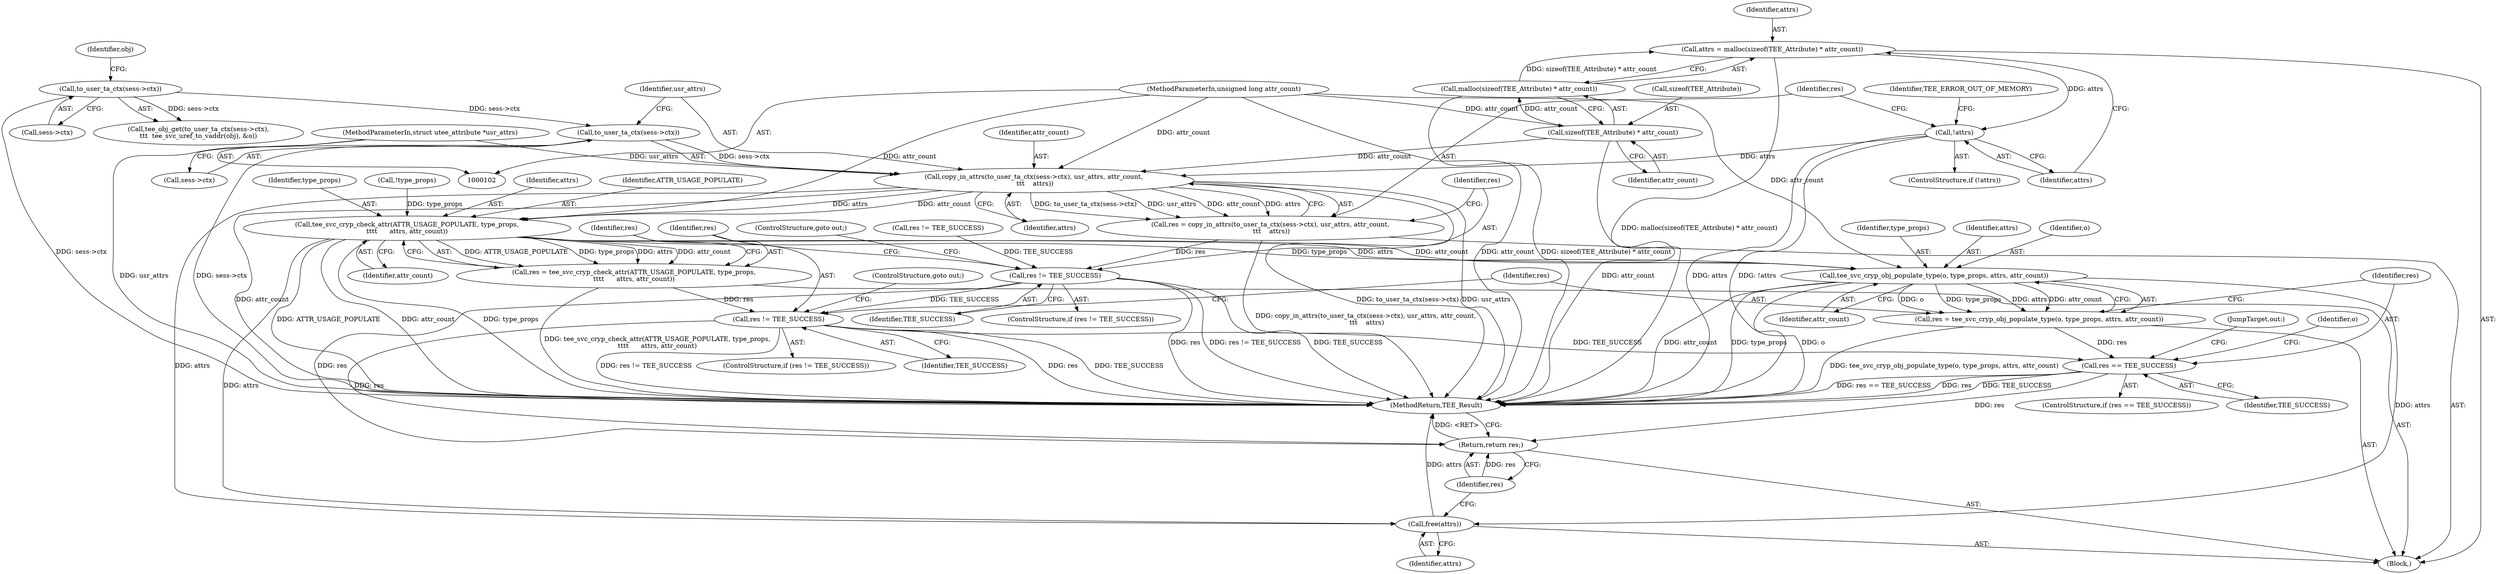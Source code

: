 digraph "1_optee_os_b60e1cee406a1ff521145ab9534370dfb85dd592@API" {
"1000194" [label="(Call,copy_in_attrs(to_user_ta_ctx(sess->ctx), usr_attrs, attr_count,\n \t\t\t    attrs))"];
"1000195" [label="(Call,to_user_ta_ctx(sess->ctx))"];
"1000129" [label="(Call,to_user_ta_ctx(sess->ctx))"];
"1000104" [label="(MethodParameterIn,struct utee_attribute *usr_attrs)"];
"1000183" [label="(Call,sizeof(TEE_Attribute) * attr_count)"];
"1000105" [label="(MethodParameterIn,unsigned long attr_count)"];
"1000188" [label="(Call,!attrs)"];
"1000180" [label="(Call,attrs = malloc(sizeof(TEE_Attribute) * attr_count))"];
"1000182" [label="(Call,malloc(sizeof(TEE_Attribute) * attr_count))"];
"1000192" [label="(Call,res = copy_in_attrs(to_user_ta_ctx(sess->ctx), usr_attrs, attr_count,\n \t\t\t    attrs))"];
"1000203" [label="(Call,res != TEE_SUCCESS)"];
"1000215" [label="(Call,res != TEE_SUCCESS)"];
"1000227" [label="(Call,res == TEE_SUCCESS)"];
"1000240" [label="(Return,return res;)"];
"1000209" [label="(Call,tee_svc_cryp_check_attr(ATTR_USAGE_POPULATE, type_props,\n\t\t\t\t      attrs, attr_count))"];
"1000207" [label="(Call,res = tee_svc_cryp_check_attr(ATTR_USAGE_POPULATE, type_props,\n\t\t\t\t      attrs, attr_count))"];
"1000221" [label="(Call,tee_svc_cryp_obj_populate_type(o, type_props, attrs, attr_count))"];
"1000219" [label="(Call,res = tee_svc_cryp_obj_populate_type(o, type_props, attrs, attr_count))"];
"1000238" [label="(Call,free(attrs))"];
"1000199" [label="(Identifier,usr_attrs)"];
"1000202" [label="(ControlStructure,if (res != TEE_SUCCESS))"];
"1000128" [label="(Call,tee_obj_get(to_user_ta_ctx(sess->ctx),\n\t\t\t  tee_svc_uref_to_vaddr(obj), &o))"];
"1000182" [label="(Call,malloc(sizeof(TEE_Attribute) * attr_count))"];
"1000208" [label="(Identifier,res)"];
"1000238" [label="(Call,free(attrs))"];
"1000212" [label="(Identifier,attrs)"];
"1000241" [label="(Identifier,res)"];
"1000220" [label="(Identifier,res)"];
"1000227" [label="(Call,res == TEE_SUCCESS)"];
"1000223" [label="(Identifier,type_props)"];
"1000210" [label="(Identifier,ATTR_USAGE_POPULATE)"];
"1000106" [label="(Block,)"];
"1000207" [label="(Call,res = tee_svc_cryp_check_attr(ATTR_USAGE_POPULATE, type_props,\n\t\t\t\t      attrs, attr_count))"];
"1000224" [label="(Identifier,attrs)"];
"1000194" [label="(Call,copy_in_attrs(to_user_ta_ctx(sess->ctx), usr_attrs, attr_count,\n \t\t\t    attrs))"];
"1000184" [label="(Call,sizeof(TEE_Attribute))"];
"1000189" [label="(Identifier,attrs)"];
"1000214" [label="(ControlStructure,if (res != TEE_SUCCESS))"];
"1000130" [label="(Call,sess->ctx)"];
"1000225" [label="(Identifier,attr_count)"];
"1000233" [label="(Identifier,o)"];
"1000239" [label="(Identifier,attrs)"];
"1000213" [label="(Identifier,attr_count)"];
"1000218" [label="(ControlStructure,goto out;)"];
"1000228" [label="(Identifier,res)"];
"1000187" [label="(ControlStructure,if (!attrs))"];
"1000215" [label="(Call,res != TEE_SUCCESS)"];
"1000216" [label="(Identifier,res)"];
"1000191" [label="(Identifier,TEE_ERROR_OUT_OF_MEMORY)"];
"1000219" [label="(Call,res = tee_svc_cryp_obj_populate_type(o, type_props, attrs, attr_count))"];
"1000222" [label="(Identifier,o)"];
"1000196" [label="(Call,sess->ctx)"];
"1000203" [label="(Call,res != TEE_SUCCESS)"];
"1000237" [label="(JumpTarget,out:)"];
"1000211" [label="(Identifier,type_props)"];
"1000176" [label="(Call,!type_props)"];
"1000193" [label="(Identifier,res)"];
"1000188" [label="(Call,!attrs)"];
"1000204" [label="(Identifier,res)"];
"1000105" [label="(MethodParameterIn,unsigned long attr_count)"];
"1000134" [label="(Identifier,obj)"];
"1000192" [label="(Call,res = copy_in_attrs(to_user_ta_ctx(sess->ctx), usr_attrs, attr_count,\n \t\t\t    attrs))"];
"1000240" [label="(Return,return res;)"];
"1000217" [label="(Identifier,TEE_SUCCESS)"];
"1000221" [label="(Call,tee_svc_cryp_obj_populate_type(o, type_props, attrs, attr_count))"];
"1000183" [label="(Call,sizeof(TEE_Attribute) * attr_count)"];
"1000104" [label="(MethodParameterIn,struct utee_attribute *usr_attrs)"];
"1000129" [label="(Call,to_user_ta_ctx(sess->ctx))"];
"1000180" [label="(Call,attrs = malloc(sizeof(TEE_Attribute) * attr_count))"];
"1000226" [label="(ControlStructure,if (res == TEE_SUCCESS))"];
"1000201" [label="(Identifier,attrs)"];
"1000200" [label="(Identifier,attr_count)"];
"1000242" [label="(MethodReturn,TEE_Result)"];
"1000205" [label="(Identifier,TEE_SUCCESS)"];
"1000229" [label="(Identifier,TEE_SUCCESS)"];
"1000206" [label="(ControlStructure,goto out;)"];
"1000195" [label="(Call,to_user_ta_ctx(sess->ctx))"];
"1000181" [label="(Identifier,attrs)"];
"1000209" [label="(Call,tee_svc_cryp_check_attr(ATTR_USAGE_POPULATE, type_props,\n\t\t\t\t      attrs, attr_count))"];
"1000138" [label="(Call,res != TEE_SUCCESS)"];
"1000186" [label="(Identifier,attr_count)"];
"1000194" -> "1000192"  [label="AST: "];
"1000194" -> "1000201"  [label="CFG: "];
"1000195" -> "1000194"  [label="AST: "];
"1000199" -> "1000194"  [label="AST: "];
"1000200" -> "1000194"  [label="AST: "];
"1000201" -> "1000194"  [label="AST: "];
"1000192" -> "1000194"  [label="CFG: "];
"1000194" -> "1000242"  [label="DDG: usr_attrs"];
"1000194" -> "1000242"  [label="DDG: attr_count"];
"1000194" -> "1000242"  [label="DDG: to_user_ta_ctx(sess->ctx)"];
"1000194" -> "1000192"  [label="DDG: to_user_ta_ctx(sess->ctx)"];
"1000194" -> "1000192"  [label="DDG: usr_attrs"];
"1000194" -> "1000192"  [label="DDG: attr_count"];
"1000194" -> "1000192"  [label="DDG: attrs"];
"1000195" -> "1000194"  [label="DDG: sess->ctx"];
"1000104" -> "1000194"  [label="DDG: usr_attrs"];
"1000183" -> "1000194"  [label="DDG: attr_count"];
"1000105" -> "1000194"  [label="DDG: attr_count"];
"1000188" -> "1000194"  [label="DDG: attrs"];
"1000194" -> "1000209"  [label="DDG: attrs"];
"1000194" -> "1000209"  [label="DDG: attr_count"];
"1000194" -> "1000238"  [label="DDG: attrs"];
"1000195" -> "1000196"  [label="CFG: "];
"1000196" -> "1000195"  [label="AST: "];
"1000199" -> "1000195"  [label="CFG: "];
"1000195" -> "1000242"  [label="DDG: sess->ctx"];
"1000129" -> "1000195"  [label="DDG: sess->ctx"];
"1000129" -> "1000128"  [label="AST: "];
"1000129" -> "1000130"  [label="CFG: "];
"1000130" -> "1000129"  [label="AST: "];
"1000134" -> "1000129"  [label="CFG: "];
"1000129" -> "1000242"  [label="DDG: sess->ctx"];
"1000129" -> "1000128"  [label="DDG: sess->ctx"];
"1000104" -> "1000102"  [label="AST: "];
"1000104" -> "1000242"  [label="DDG: usr_attrs"];
"1000183" -> "1000182"  [label="AST: "];
"1000183" -> "1000186"  [label="CFG: "];
"1000184" -> "1000183"  [label="AST: "];
"1000186" -> "1000183"  [label="AST: "];
"1000182" -> "1000183"  [label="CFG: "];
"1000183" -> "1000242"  [label="DDG: attr_count"];
"1000183" -> "1000182"  [label="DDG: attr_count"];
"1000105" -> "1000183"  [label="DDG: attr_count"];
"1000105" -> "1000102"  [label="AST: "];
"1000105" -> "1000242"  [label="DDG: attr_count"];
"1000105" -> "1000209"  [label="DDG: attr_count"];
"1000105" -> "1000221"  [label="DDG: attr_count"];
"1000188" -> "1000187"  [label="AST: "];
"1000188" -> "1000189"  [label="CFG: "];
"1000189" -> "1000188"  [label="AST: "];
"1000191" -> "1000188"  [label="CFG: "];
"1000193" -> "1000188"  [label="CFG: "];
"1000188" -> "1000242"  [label="DDG: !attrs"];
"1000188" -> "1000242"  [label="DDG: attrs"];
"1000180" -> "1000188"  [label="DDG: attrs"];
"1000180" -> "1000106"  [label="AST: "];
"1000180" -> "1000182"  [label="CFG: "];
"1000181" -> "1000180"  [label="AST: "];
"1000182" -> "1000180"  [label="AST: "];
"1000189" -> "1000180"  [label="CFG: "];
"1000180" -> "1000242"  [label="DDG: malloc(sizeof(TEE_Attribute) * attr_count)"];
"1000182" -> "1000180"  [label="DDG: sizeof(TEE_Attribute) * attr_count"];
"1000182" -> "1000242"  [label="DDG: sizeof(TEE_Attribute) * attr_count"];
"1000192" -> "1000106"  [label="AST: "];
"1000193" -> "1000192"  [label="AST: "];
"1000204" -> "1000192"  [label="CFG: "];
"1000192" -> "1000242"  [label="DDG: copy_in_attrs(to_user_ta_ctx(sess->ctx), usr_attrs, attr_count,\n \t\t\t    attrs)"];
"1000192" -> "1000203"  [label="DDG: res"];
"1000203" -> "1000202"  [label="AST: "];
"1000203" -> "1000205"  [label="CFG: "];
"1000204" -> "1000203"  [label="AST: "];
"1000205" -> "1000203"  [label="AST: "];
"1000206" -> "1000203"  [label="CFG: "];
"1000208" -> "1000203"  [label="CFG: "];
"1000203" -> "1000242"  [label="DDG: TEE_SUCCESS"];
"1000203" -> "1000242"  [label="DDG: res"];
"1000203" -> "1000242"  [label="DDG: res != TEE_SUCCESS"];
"1000138" -> "1000203"  [label="DDG: TEE_SUCCESS"];
"1000203" -> "1000215"  [label="DDG: TEE_SUCCESS"];
"1000203" -> "1000240"  [label="DDG: res"];
"1000215" -> "1000214"  [label="AST: "];
"1000215" -> "1000217"  [label="CFG: "];
"1000216" -> "1000215"  [label="AST: "];
"1000217" -> "1000215"  [label="AST: "];
"1000218" -> "1000215"  [label="CFG: "];
"1000220" -> "1000215"  [label="CFG: "];
"1000215" -> "1000242"  [label="DDG: res"];
"1000215" -> "1000242"  [label="DDG: TEE_SUCCESS"];
"1000215" -> "1000242"  [label="DDG: res != TEE_SUCCESS"];
"1000207" -> "1000215"  [label="DDG: res"];
"1000215" -> "1000227"  [label="DDG: TEE_SUCCESS"];
"1000215" -> "1000240"  [label="DDG: res"];
"1000227" -> "1000226"  [label="AST: "];
"1000227" -> "1000229"  [label="CFG: "];
"1000228" -> "1000227"  [label="AST: "];
"1000229" -> "1000227"  [label="AST: "];
"1000233" -> "1000227"  [label="CFG: "];
"1000237" -> "1000227"  [label="CFG: "];
"1000227" -> "1000242"  [label="DDG: res == TEE_SUCCESS"];
"1000227" -> "1000242"  [label="DDG: res"];
"1000227" -> "1000242"  [label="DDG: TEE_SUCCESS"];
"1000219" -> "1000227"  [label="DDG: res"];
"1000227" -> "1000240"  [label="DDG: res"];
"1000240" -> "1000106"  [label="AST: "];
"1000240" -> "1000241"  [label="CFG: "];
"1000241" -> "1000240"  [label="AST: "];
"1000242" -> "1000240"  [label="CFG: "];
"1000240" -> "1000242"  [label="DDG: <RET>"];
"1000241" -> "1000240"  [label="DDG: res"];
"1000209" -> "1000207"  [label="AST: "];
"1000209" -> "1000213"  [label="CFG: "];
"1000210" -> "1000209"  [label="AST: "];
"1000211" -> "1000209"  [label="AST: "];
"1000212" -> "1000209"  [label="AST: "];
"1000213" -> "1000209"  [label="AST: "];
"1000207" -> "1000209"  [label="CFG: "];
"1000209" -> "1000242"  [label="DDG: ATTR_USAGE_POPULATE"];
"1000209" -> "1000242"  [label="DDG: attr_count"];
"1000209" -> "1000242"  [label="DDG: type_props"];
"1000209" -> "1000207"  [label="DDG: ATTR_USAGE_POPULATE"];
"1000209" -> "1000207"  [label="DDG: type_props"];
"1000209" -> "1000207"  [label="DDG: attrs"];
"1000209" -> "1000207"  [label="DDG: attr_count"];
"1000176" -> "1000209"  [label="DDG: type_props"];
"1000209" -> "1000221"  [label="DDG: type_props"];
"1000209" -> "1000221"  [label="DDG: attrs"];
"1000209" -> "1000221"  [label="DDG: attr_count"];
"1000209" -> "1000238"  [label="DDG: attrs"];
"1000207" -> "1000106"  [label="AST: "];
"1000208" -> "1000207"  [label="AST: "];
"1000216" -> "1000207"  [label="CFG: "];
"1000207" -> "1000242"  [label="DDG: tee_svc_cryp_check_attr(ATTR_USAGE_POPULATE, type_props,\n\t\t\t\t      attrs, attr_count)"];
"1000221" -> "1000219"  [label="AST: "];
"1000221" -> "1000225"  [label="CFG: "];
"1000222" -> "1000221"  [label="AST: "];
"1000223" -> "1000221"  [label="AST: "];
"1000224" -> "1000221"  [label="AST: "];
"1000225" -> "1000221"  [label="AST: "];
"1000219" -> "1000221"  [label="CFG: "];
"1000221" -> "1000242"  [label="DDG: attr_count"];
"1000221" -> "1000242"  [label="DDG: type_props"];
"1000221" -> "1000242"  [label="DDG: o"];
"1000221" -> "1000219"  [label="DDG: o"];
"1000221" -> "1000219"  [label="DDG: type_props"];
"1000221" -> "1000219"  [label="DDG: attrs"];
"1000221" -> "1000219"  [label="DDG: attr_count"];
"1000221" -> "1000238"  [label="DDG: attrs"];
"1000219" -> "1000106"  [label="AST: "];
"1000220" -> "1000219"  [label="AST: "];
"1000228" -> "1000219"  [label="CFG: "];
"1000219" -> "1000242"  [label="DDG: tee_svc_cryp_obj_populate_type(o, type_props, attrs, attr_count)"];
"1000238" -> "1000106"  [label="AST: "];
"1000238" -> "1000239"  [label="CFG: "];
"1000239" -> "1000238"  [label="AST: "];
"1000241" -> "1000238"  [label="CFG: "];
"1000238" -> "1000242"  [label="DDG: attrs"];
}
